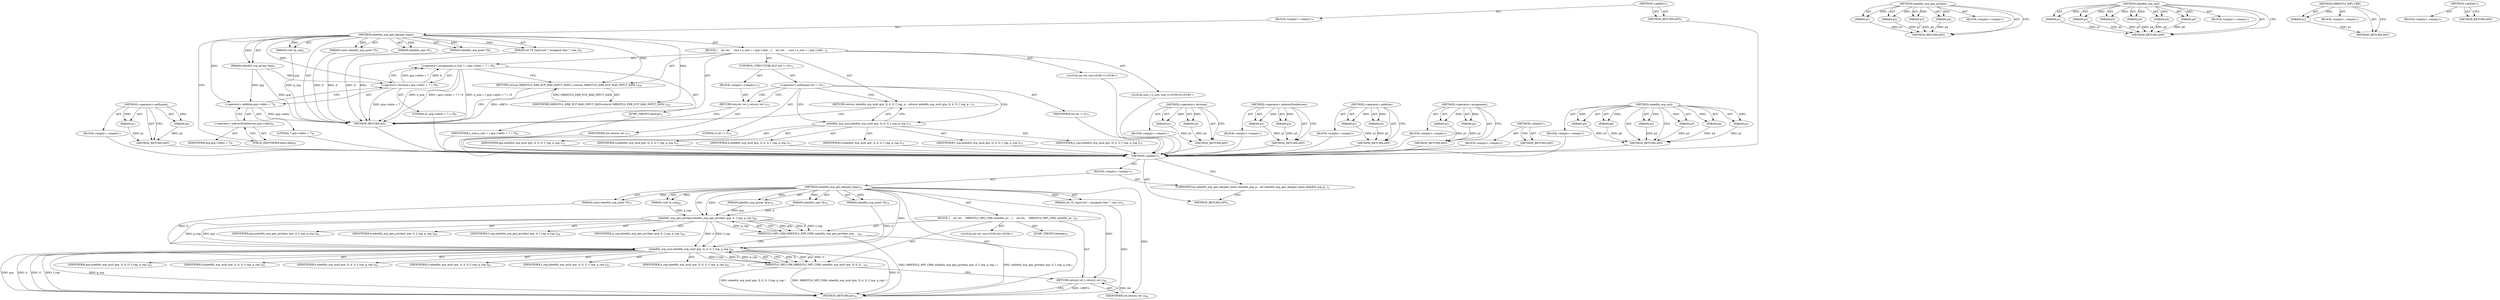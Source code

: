 digraph "&lt;global&gt;" {
vulnerable_92 [label=<(METHOD,&lt;operator&gt;.notEquals)>];
vulnerable_93 [label=<(PARAM,p1)>];
vulnerable_94 [label=<(PARAM,p2)>];
vulnerable_95 [label=<(BLOCK,&lt;empty&gt;,&lt;empty&gt;)>];
vulnerable_96 [label=<(METHOD_RETURN,ANY)>];
vulnerable_6 [label=<(METHOD,&lt;global&gt;)<SUB>1</SUB>>];
vulnerable_7 [label=<(BLOCK,&lt;empty&gt;,&lt;empty&gt;)<SUB>1</SUB>>];
vulnerable_8 [label=<(METHOD,mbedtls_ecp_gen_keypair_base)<SUB>1</SUB>>];
vulnerable_9 [label=<(PARAM,mbedtls_ecp_group *grp)<SUB>1</SUB>>];
vulnerable_10 [label=<(PARAM,const mbedtls_ecp_point *G)<SUB>2</SUB>>];
vulnerable_11 [label=<(PARAM,mbedtls_mpi *d)<SUB>3</SUB>>];
vulnerable_12 [label=<(PARAM,mbedtls_ecp_point *Q)<SUB>3</SUB>>];
vulnerable_13 [label=<(PARAM,int (*f_rng)(void *, unsigned char *, size_t))<SUB>4</SUB>>];
vulnerable_14 [label=<(PARAM,void *p_rng)<SUB>5</SUB>>];
vulnerable_15 [label=<(BLOCK,{
    int ret;
     size_t n_size = ( grp-&gt;nbit...,{
    int ret;
     size_t n_size = ( grp-&gt;nbit...)<SUB>6</SUB>>];
vulnerable_16 [label="<(LOCAL,int ret: int)<SUB>7</SUB>>"];
vulnerable_17 [label="<(LOCAL,size_t n_size: size_t)<SUB>8</SUB>>"];
vulnerable_18 [label=<(&lt;operator&gt;.assignment,n_size = ( grp-&gt;nbits + 7 ) / 8)<SUB>8</SUB>>];
vulnerable_19 [label=<(IDENTIFIER,n_size,n_size = ( grp-&gt;nbits + 7 ) / 8)<SUB>8</SUB>>];
vulnerable_20 [label=<(&lt;operator&gt;.division,( grp-&gt;nbits + 7 ) / 8)<SUB>8</SUB>>];
vulnerable_21 [label=<(&lt;operator&gt;.addition,grp-&gt;nbits + 7)<SUB>8</SUB>>];
vulnerable_22 [label=<(&lt;operator&gt;.indirectFieldAccess,grp-&gt;nbits)<SUB>8</SUB>>];
vulnerable_23 [label=<(IDENTIFIER,grp,grp-&gt;nbits + 7)<SUB>8</SUB>>];
vulnerable_24 [label=<(FIELD_IDENTIFIER,nbits,nbits)<SUB>8</SUB>>];
vulnerable_25 [label=<(LITERAL,7,grp-&gt;nbits + 7)<SUB>8</SUB>>];
vulnerable_26 [label=<(LITERAL,8,( grp-&gt;nbits + 7 ) / 8)<SUB>8</SUB>>];
vulnerable_27 [label=<(RETURN,return( MBEDTLS_ERR_ECP_BAD_INPUT_DATA );,return( MBEDTLS_ERR_ECP_BAD_INPUT_DATA );)<SUB>69</SUB>>];
vulnerable_28 [label=<(IDENTIFIER,MBEDTLS_ERR_ECP_BAD_INPUT_DATA,return( MBEDTLS_ERR_ECP_BAD_INPUT_DATA );)<SUB>69</SUB>>];
vulnerable_29 [label=<(JUMP_TARGET,cleanup)<SUB>71</SUB>>];
vulnerable_30 [label=<(CONTROL_STRUCTURE,IF,if (ret != 0))<SUB>72</SUB>>];
vulnerable_31 [label=<(&lt;operator&gt;.notEquals,ret != 0)<SUB>72</SUB>>];
vulnerable_32 [label=<(IDENTIFIER,ret,ret != 0)<SUB>72</SUB>>];
vulnerable_33 [label=<(LITERAL,0,ret != 0)<SUB>72</SUB>>];
vulnerable_34 [label=<(BLOCK,&lt;empty&gt;,&lt;empty&gt;)<SUB>73</SUB>>];
vulnerable_35 [label=<(RETURN,return( ret );,return( ret );)<SUB>73</SUB>>];
vulnerable_36 [label=<(IDENTIFIER,ret,return( ret );)<SUB>73</SUB>>];
vulnerable_37 [label=<(RETURN,return( mbedtls_ecp_mul( grp, Q, d, G, f_rng, p...,return( mbedtls_ecp_mul( grp, Q, d, G, f_rng, p...)<SUB>75</SUB>>];
vulnerable_38 [label=<(mbedtls_ecp_mul,mbedtls_ecp_mul( grp, Q, d, G, f_rng, p_rng ))<SUB>75</SUB>>];
vulnerable_39 [label=<(IDENTIFIER,grp,mbedtls_ecp_mul( grp, Q, d, G, f_rng, p_rng ))<SUB>75</SUB>>];
vulnerable_40 [label=<(IDENTIFIER,Q,mbedtls_ecp_mul( grp, Q, d, G, f_rng, p_rng ))<SUB>75</SUB>>];
vulnerable_41 [label=<(IDENTIFIER,d,mbedtls_ecp_mul( grp, Q, d, G, f_rng, p_rng ))<SUB>75</SUB>>];
vulnerable_42 [label=<(IDENTIFIER,G,mbedtls_ecp_mul( grp, Q, d, G, f_rng, p_rng ))<SUB>75</SUB>>];
vulnerable_43 [label=<(IDENTIFIER,f_rng,mbedtls_ecp_mul( grp, Q, d, G, f_rng, p_rng ))<SUB>75</SUB>>];
vulnerable_44 [label=<(IDENTIFIER,p_rng,mbedtls_ecp_mul( grp, Q, d, G, f_rng, p_rng ))<SUB>75</SUB>>];
vulnerable_45 [label=<(METHOD_RETURN,int)<SUB>1</SUB>>];
vulnerable_47 [label=<(METHOD_RETURN,ANY)<SUB>1</SUB>>];
vulnerable_77 [label=<(METHOD,&lt;operator&gt;.division)>];
vulnerable_78 [label=<(PARAM,p1)>];
vulnerable_79 [label=<(PARAM,p2)>];
vulnerable_80 [label=<(BLOCK,&lt;empty&gt;,&lt;empty&gt;)>];
vulnerable_81 [label=<(METHOD_RETURN,ANY)>];
vulnerable_87 [label=<(METHOD,&lt;operator&gt;.indirectFieldAccess)>];
vulnerable_88 [label=<(PARAM,p1)>];
vulnerable_89 [label=<(PARAM,p2)>];
vulnerable_90 [label=<(BLOCK,&lt;empty&gt;,&lt;empty&gt;)>];
vulnerable_91 [label=<(METHOD_RETURN,ANY)>];
vulnerable_82 [label=<(METHOD,&lt;operator&gt;.addition)>];
vulnerable_83 [label=<(PARAM,p1)>];
vulnerable_84 [label=<(PARAM,p2)>];
vulnerable_85 [label=<(BLOCK,&lt;empty&gt;,&lt;empty&gt;)>];
vulnerable_86 [label=<(METHOD_RETURN,ANY)>];
vulnerable_72 [label=<(METHOD,&lt;operator&gt;.assignment)>];
vulnerable_73 [label=<(PARAM,p1)>];
vulnerable_74 [label=<(PARAM,p2)>];
vulnerable_75 [label=<(BLOCK,&lt;empty&gt;,&lt;empty&gt;)>];
vulnerable_76 [label=<(METHOD_RETURN,ANY)>];
vulnerable_66 [label=<(METHOD,&lt;global&gt;)<SUB>1</SUB>>];
vulnerable_67 [label=<(BLOCK,&lt;empty&gt;,&lt;empty&gt;)>];
vulnerable_68 [label=<(METHOD_RETURN,ANY)>];
vulnerable_97 [label=<(METHOD,mbedtls_ecp_mul)>];
vulnerable_98 [label=<(PARAM,p1)>];
vulnerable_99 [label=<(PARAM,p2)>];
vulnerable_100 [label=<(PARAM,p3)>];
vulnerable_101 [label=<(PARAM,p4)>];
vulnerable_102 [label=<(PARAM,p5)>];
vulnerable_103 [label=<(PARAM,p6)>];
vulnerable_104 [label=<(BLOCK,&lt;empty&gt;,&lt;empty&gt;)>];
vulnerable_105 [label=<(METHOD_RETURN,ANY)>];
fixed_6 [label=<(METHOD,&lt;global&gt;)<SUB>1</SUB>>];
fixed_7 [label=<(BLOCK,&lt;empty&gt;,&lt;empty&gt;)<SUB>1</SUB>>];
fixed_8 [label=<(UNKNOWN,int mbedtls_ecp_gen_keypair_base( mbedtls_ecp_g...,int mbedtls_ecp_gen_keypair_base( mbedtls_ecp_g...)<SUB>1</SUB>>];
fixed_9 [label=<(METHOD,mbedtls_ecp_gen_keypair_base)<SUB>76</SUB>>];
fixed_10 [label=<(PARAM,mbedtls_ecp_group *grp)<SUB>76</SUB>>];
fixed_11 [label=<(PARAM,const mbedtls_ecp_point *G)<SUB>77</SUB>>];
fixed_12 [label=<(PARAM,mbedtls_mpi *d)<SUB>78</SUB>>];
fixed_13 [label=<(PARAM,mbedtls_ecp_point *Q)<SUB>78</SUB>>];
fixed_14 [label=<(PARAM,int (*f_rng)(void *, unsigned char *, size_t))<SUB>79</SUB>>];
fixed_15 [label=<(PARAM,void *p_rng)<SUB>80</SUB>>];
fixed_16 [label=<(BLOCK,{
    int ret;

    MBEDTLS_MPI_CHK( mbedtls_ec...,{
    int ret;

    MBEDTLS_MPI_CHK( mbedtls_ec...)<SUB>81</SUB>>];
fixed_17 [label="<(LOCAL,int ret: int)<SUB>82</SUB>>"];
fixed_18 [label=<(MBEDTLS_MPI_CHK,MBEDTLS_MPI_CHK( mbedtls_ecp_gen_privkey( grp, ...)<SUB>84</SUB>>];
fixed_19 [label=<(mbedtls_ecp_gen_privkey,mbedtls_ecp_gen_privkey( grp, d, f_rng, p_rng ))<SUB>84</SUB>>];
fixed_20 [label=<(IDENTIFIER,grp,mbedtls_ecp_gen_privkey( grp, d, f_rng, p_rng ))<SUB>84</SUB>>];
fixed_21 [label=<(IDENTIFIER,d,mbedtls_ecp_gen_privkey( grp, d, f_rng, p_rng ))<SUB>84</SUB>>];
fixed_22 [label=<(IDENTIFIER,f_rng,mbedtls_ecp_gen_privkey( grp, d, f_rng, p_rng ))<SUB>84</SUB>>];
fixed_23 [label=<(IDENTIFIER,p_rng,mbedtls_ecp_gen_privkey( grp, d, f_rng, p_rng ))<SUB>84</SUB>>];
fixed_24 [label=<(MBEDTLS_MPI_CHK,MBEDTLS_MPI_CHK( mbedtls_ecp_mul( grp, Q, d, G,...)<SUB>85</SUB>>];
fixed_25 [label=<(mbedtls_ecp_mul,mbedtls_ecp_mul( grp, Q, d, G, f_rng, p_rng ))<SUB>85</SUB>>];
fixed_26 [label=<(IDENTIFIER,grp,mbedtls_ecp_mul( grp, Q, d, G, f_rng, p_rng ))<SUB>85</SUB>>];
fixed_27 [label=<(IDENTIFIER,Q,mbedtls_ecp_mul( grp, Q, d, G, f_rng, p_rng ))<SUB>85</SUB>>];
fixed_28 [label=<(IDENTIFIER,d,mbedtls_ecp_mul( grp, Q, d, G, f_rng, p_rng ))<SUB>85</SUB>>];
fixed_29 [label=<(IDENTIFIER,G,mbedtls_ecp_mul( grp, Q, d, G, f_rng, p_rng ))<SUB>85</SUB>>];
fixed_30 [label=<(IDENTIFIER,f_rng,mbedtls_ecp_mul( grp, Q, d, G, f_rng, p_rng ))<SUB>85</SUB>>];
fixed_31 [label=<(IDENTIFIER,p_rng,mbedtls_ecp_mul( grp, Q, d, G, f_rng, p_rng ))<SUB>85</SUB>>];
fixed_32 [label=<(JUMP_TARGET,cleanup)<SUB>87</SUB>>];
fixed_33 [label=<(RETURN,return( ret );,return( ret );)<SUB>88</SUB>>];
fixed_34 [label=<(IDENTIFIER,ret,return( ret );)<SUB>88</SUB>>];
fixed_35 [label=<(METHOD_RETURN,int)<SUB>76</SUB>>];
fixed_37 [label=<(METHOD_RETURN,ANY)<SUB>1</SUB>>];
fixed_64 [label=<(METHOD,mbedtls_ecp_gen_privkey)>];
fixed_65 [label=<(PARAM,p1)>];
fixed_66 [label=<(PARAM,p2)>];
fixed_67 [label=<(PARAM,p3)>];
fixed_68 [label=<(PARAM,p4)>];
fixed_69 [label=<(BLOCK,&lt;empty&gt;,&lt;empty&gt;)>];
fixed_70 [label=<(METHOD_RETURN,ANY)>];
fixed_71 [label=<(METHOD,mbedtls_ecp_mul)>];
fixed_72 [label=<(PARAM,p1)>];
fixed_73 [label=<(PARAM,p2)>];
fixed_74 [label=<(PARAM,p3)>];
fixed_75 [label=<(PARAM,p4)>];
fixed_76 [label=<(PARAM,p5)>];
fixed_77 [label=<(PARAM,p6)>];
fixed_78 [label=<(BLOCK,&lt;empty&gt;,&lt;empty&gt;)>];
fixed_79 [label=<(METHOD_RETURN,ANY)>];
fixed_60 [label=<(METHOD,MBEDTLS_MPI_CHK)>];
fixed_61 [label=<(PARAM,p1)>];
fixed_62 [label=<(BLOCK,&lt;empty&gt;,&lt;empty&gt;)>];
fixed_63 [label=<(METHOD_RETURN,ANY)>];
fixed_54 [label=<(METHOD,&lt;global&gt;)<SUB>1</SUB>>];
fixed_55 [label=<(BLOCK,&lt;empty&gt;,&lt;empty&gt;)>];
fixed_56 [label=<(METHOD_RETURN,ANY)>];
vulnerable_92 -> vulnerable_93  [key=0, label="AST: "];
vulnerable_92 -> vulnerable_93  [key=1, label="DDG: "];
vulnerable_92 -> vulnerable_95  [key=0, label="AST: "];
vulnerable_92 -> vulnerable_94  [key=0, label="AST: "];
vulnerable_92 -> vulnerable_94  [key=1, label="DDG: "];
vulnerable_92 -> vulnerable_96  [key=0, label="AST: "];
vulnerable_92 -> vulnerable_96  [key=1, label="CFG: "];
vulnerable_93 -> vulnerable_96  [key=0, label="DDG: p1"];
vulnerable_94 -> vulnerable_96  [key=0, label="DDG: p2"];
vulnerable_95 -> fixed_6  [key=0];
vulnerable_96 -> fixed_6  [key=0];
vulnerable_6 -> vulnerable_7  [key=0, label="AST: "];
vulnerable_6 -> vulnerable_47  [key=0, label="AST: "];
vulnerable_6 -> vulnerable_47  [key=1, label="CFG: "];
vulnerable_7 -> vulnerable_8  [key=0, label="AST: "];
vulnerable_8 -> vulnerable_9  [key=0, label="AST: "];
vulnerable_8 -> vulnerable_9  [key=1, label="DDG: "];
vulnerable_8 -> vulnerable_10  [key=0, label="AST: "];
vulnerable_8 -> vulnerable_10  [key=1, label="DDG: "];
vulnerable_8 -> vulnerable_11  [key=0, label="AST: "];
vulnerable_8 -> vulnerable_11  [key=1, label="DDG: "];
vulnerable_8 -> vulnerable_12  [key=0, label="AST: "];
vulnerable_8 -> vulnerable_12  [key=1, label="DDG: "];
vulnerable_8 -> vulnerable_13  [key=0, label="AST: "];
vulnerable_8 -> vulnerable_13  [key=1, label="DDG: "];
vulnerable_8 -> vulnerable_14  [key=0, label="AST: "];
vulnerable_8 -> vulnerable_14  [key=1, label="DDG: "];
vulnerable_8 -> vulnerable_15  [key=0, label="AST: "];
vulnerable_8 -> vulnerable_45  [key=0, label="AST: "];
vulnerable_8 -> vulnerable_24  [key=0, label="CFG: "];
vulnerable_8 -> vulnerable_27  [key=0, label="DDG: "];
vulnerable_8 -> vulnerable_28  [key=0, label="DDG: "];
vulnerable_8 -> vulnerable_20  [key=0, label="DDG: "];
vulnerable_8 -> vulnerable_21  [key=0, label="DDG: "];
vulnerable_9 -> vulnerable_45  [key=0, label="DDG: grp"];
vulnerable_9 -> vulnerable_20  [key=0, label="DDG: grp"];
vulnerable_9 -> vulnerable_21  [key=0, label="DDG: grp"];
vulnerable_10 -> vulnerable_45  [key=0, label="DDG: G"];
vulnerable_11 -> vulnerable_45  [key=0, label="DDG: d"];
vulnerable_12 -> vulnerable_45  [key=0, label="DDG: Q"];
vulnerable_13 -> vulnerable_45  [key=0, label="DDG: "];
vulnerable_14 -> vulnerable_45  [key=0, label="DDG: p_rng"];
vulnerable_15 -> vulnerable_16  [key=0, label="AST: "];
vulnerable_15 -> vulnerable_17  [key=0, label="AST: "];
vulnerable_15 -> vulnerable_18  [key=0, label="AST: "];
vulnerable_15 -> vulnerable_27  [key=0, label="AST: "];
vulnerable_15 -> vulnerable_29  [key=0, label="AST: "];
vulnerable_15 -> vulnerable_30  [key=0, label="AST: "];
vulnerable_15 -> vulnerable_37  [key=0, label="AST: "];
vulnerable_16 -> fixed_6  [key=0];
vulnerable_17 -> fixed_6  [key=0];
vulnerable_18 -> vulnerable_19  [key=0, label="AST: "];
vulnerable_18 -> vulnerable_20  [key=0, label="AST: "];
vulnerable_18 -> vulnerable_27  [key=0, label="CFG: "];
vulnerable_18 -> vulnerable_45  [key=0, label="DDG: n_size"];
vulnerable_18 -> vulnerable_45  [key=1, label="DDG: ( grp-&gt;nbits + 7 ) / 8"];
vulnerable_18 -> vulnerable_45  [key=2, label="DDG: n_size = ( grp-&gt;nbits + 7 ) / 8"];
vulnerable_19 -> fixed_6  [key=0];
vulnerable_20 -> vulnerable_21  [key=0, label="AST: "];
vulnerable_20 -> vulnerable_26  [key=0, label="AST: "];
vulnerable_20 -> vulnerable_18  [key=0, label="CFG: "];
vulnerable_20 -> vulnerable_18  [key=1, label="DDG: grp-&gt;nbits + 7"];
vulnerable_20 -> vulnerable_18  [key=2, label="DDG: 8"];
vulnerable_20 -> vulnerable_45  [key=0, label="DDG: grp-&gt;nbits + 7"];
vulnerable_21 -> vulnerable_22  [key=0, label="AST: "];
vulnerable_21 -> vulnerable_25  [key=0, label="AST: "];
vulnerable_21 -> vulnerable_20  [key=0, label="CFG: "];
vulnerable_21 -> vulnerable_45  [key=0, label="DDG: grp-&gt;nbits"];
vulnerable_22 -> vulnerable_23  [key=0, label="AST: "];
vulnerable_22 -> vulnerable_24  [key=0, label="AST: "];
vulnerable_22 -> vulnerable_21  [key=0, label="CFG: "];
vulnerable_23 -> fixed_6  [key=0];
vulnerable_24 -> vulnerable_22  [key=0, label="CFG: "];
vulnerable_25 -> fixed_6  [key=0];
vulnerable_26 -> fixed_6  [key=0];
vulnerable_27 -> vulnerable_28  [key=0, label="AST: "];
vulnerable_27 -> vulnerable_45  [key=0, label="CFG: "];
vulnerable_27 -> vulnerable_45  [key=1, label="DDG: &lt;RET&gt;"];
vulnerable_28 -> vulnerable_27  [key=0, label="DDG: MBEDTLS_ERR_ECP_BAD_INPUT_DATA"];
vulnerable_29 -> fixed_6  [key=0];
vulnerable_30 -> vulnerable_31  [key=0, label="AST: "];
vulnerable_30 -> vulnerable_34  [key=0, label="AST: "];
vulnerable_31 -> vulnerable_32  [key=0, label="AST: "];
vulnerable_31 -> vulnerable_33  [key=0, label="AST: "];
vulnerable_31 -> vulnerable_35  [key=0, label="CFG: "];
vulnerable_31 -> vulnerable_35  [key=1, label="CDG: "];
vulnerable_31 -> vulnerable_38  [key=0, label="CFG: "];
vulnerable_31 -> vulnerable_38  [key=1, label="CDG: "];
vulnerable_31 -> vulnerable_37  [key=0, label="CDG: "];
vulnerable_32 -> fixed_6  [key=0];
vulnerable_33 -> fixed_6  [key=0];
vulnerable_34 -> vulnerable_35  [key=0, label="AST: "];
vulnerable_35 -> vulnerable_36  [key=0, label="AST: "];
vulnerable_35 -> vulnerable_45  [key=0, label="CFG: "];
vulnerable_36 -> fixed_6  [key=0];
vulnerable_37 -> vulnerable_38  [key=0, label="AST: "];
vulnerable_37 -> vulnerable_45  [key=0, label="CFG: "];
vulnerable_38 -> vulnerable_39  [key=0, label="AST: "];
vulnerable_38 -> vulnerable_40  [key=0, label="AST: "];
vulnerable_38 -> vulnerable_41  [key=0, label="AST: "];
vulnerable_38 -> vulnerable_42  [key=0, label="AST: "];
vulnerable_38 -> vulnerable_43  [key=0, label="AST: "];
vulnerable_38 -> vulnerable_44  [key=0, label="AST: "];
vulnerable_38 -> vulnerable_37  [key=0, label="CFG: "];
vulnerable_39 -> fixed_6  [key=0];
vulnerable_40 -> fixed_6  [key=0];
vulnerable_41 -> fixed_6  [key=0];
vulnerable_42 -> fixed_6  [key=0];
vulnerable_43 -> fixed_6  [key=0];
vulnerable_44 -> fixed_6  [key=0];
vulnerable_45 -> fixed_6  [key=0];
vulnerable_47 -> fixed_6  [key=0];
vulnerable_77 -> vulnerable_78  [key=0, label="AST: "];
vulnerable_77 -> vulnerable_78  [key=1, label="DDG: "];
vulnerable_77 -> vulnerable_80  [key=0, label="AST: "];
vulnerable_77 -> vulnerable_79  [key=0, label="AST: "];
vulnerable_77 -> vulnerable_79  [key=1, label="DDG: "];
vulnerable_77 -> vulnerable_81  [key=0, label="AST: "];
vulnerable_77 -> vulnerable_81  [key=1, label="CFG: "];
vulnerable_78 -> vulnerable_81  [key=0, label="DDG: p1"];
vulnerable_79 -> vulnerable_81  [key=0, label="DDG: p2"];
vulnerable_80 -> fixed_6  [key=0];
vulnerable_81 -> fixed_6  [key=0];
vulnerable_87 -> vulnerable_88  [key=0, label="AST: "];
vulnerable_87 -> vulnerable_88  [key=1, label="DDG: "];
vulnerable_87 -> vulnerable_90  [key=0, label="AST: "];
vulnerable_87 -> vulnerable_89  [key=0, label="AST: "];
vulnerable_87 -> vulnerable_89  [key=1, label="DDG: "];
vulnerable_87 -> vulnerable_91  [key=0, label="AST: "];
vulnerable_87 -> vulnerable_91  [key=1, label="CFG: "];
vulnerable_88 -> vulnerable_91  [key=0, label="DDG: p1"];
vulnerable_89 -> vulnerable_91  [key=0, label="DDG: p2"];
vulnerable_90 -> fixed_6  [key=0];
vulnerable_91 -> fixed_6  [key=0];
vulnerable_82 -> vulnerable_83  [key=0, label="AST: "];
vulnerable_82 -> vulnerable_83  [key=1, label="DDG: "];
vulnerable_82 -> vulnerable_85  [key=0, label="AST: "];
vulnerable_82 -> vulnerable_84  [key=0, label="AST: "];
vulnerable_82 -> vulnerable_84  [key=1, label="DDG: "];
vulnerable_82 -> vulnerable_86  [key=0, label="AST: "];
vulnerable_82 -> vulnerable_86  [key=1, label="CFG: "];
vulnerable_83 -> vulnerable_86  [key=0, label="DDG: p1"];
vulnerable_84 -> vulnerable_86  [key=0, label="DDG: p2"];
vulnerable_85 -> fixed_6  [key=0];
vulnerable_86 -> fixed_6  [key=0];
vulnerable_72 -> vulnerable_73  [key=0, label="AST: "];
vulnerable_72 -> vulnerable_73  [key=1, label="DDG: "];
vulnerable_72 -> vulnerable_75  [key=0, label="AST: "];
vulnerable_72 -> vulnerable_74  [key=0, label="AST: "];
vulnerable_72 -> vulnerable_74  [key=1, label="DDG: "];
vulnerable_72 -> vulnerable_76  [key=0, label="AST: "];
vulnerable_72 -> vulnerable_76  [key=1, label="CFG: "];
vulnerable_73 -> vulnerable_76  [key=0, label="DDG: p1"];
vulnerable_74 -> vulnerable_76  [key=0, label="DDG: p2"];
vulnerable_75 -> fixed_6  [key=0];
vulnerable_76 -> fixed_6  [key=0];
vulnerable_66 -> vulnerable_67  [key=0, label="AST: "];
vulnerable_66 -> vulnerable_68  [key=0, label="AST: "];
vulnerable_66 -> vulnerable_68  [key=1, label="CFG: "];
vulnerable_67 -> fixed_6  [key=0];
vulnerable_68 -> fixed_6  [key=0];
vulnerable_97 -> vulnerable_98  [key=0, label="AST: "];
vulnerable_97 -> vulnerable_98  [key=1, label="DDG: "];
vulnerable_97 -> vulnerable_104  [key=0, label="AST: "];
vulnerable_97 -> vulnerable_99  [key=0, label="AST: "];
vulnerable_97 -> vulnerable_99  [key=1, label="DDG: "];
vulnerable_97 -> vulnerable_105  [key=0, label="AST: "];
vulnerable_97 -> vulnerable_105  [key=1, label="CFG: "];
vulnerable_97 -> vulnerable_100  [key=0, label="AST: "];
vulnerable_97 -> vulnerable_100  [key=1, label="DDG: "];
vulnerable_97 -> vulnerable_101  [key=0, label="AST: "];
vulnerable_97 -> vulnerable_101  [key=1, label="DDG: "];
vulnerable_97 -> vulnerable_102  [key=0, label="AST: "];
vulnerable_97 -> vulnerable_102  [key=1, label="DDG: "];
vulnerable_97 -> vulnerable_103  [key=0, label="AST: "];
vulnerable_97 -> vulnerable_103  [key=1, label="DDG: "];
vulnerable_98 -> vulnerable_105  [key=0, label="DDG: p1"];
vulnerable_99 -> vulnerable_105  [key=0, label="DDG: p2"];
vulnerable_100 -> vulnerable_105  [key=0, label="DDG: p3"];
vulnerable_101 -> vulnerable_105  [key=0, label="DDG: p4"];
vulnerable_102 -> vulnerable_105  [key=0, label="DDG: p5"];
vulnerable_103 -> vulnerable_105  [key=0, label="DDG: p6"];
vulnerable_104 -> fixed_6  [key=0];
vulnerable_105 -> fixed_6  [key=0];
fixed_6 -> fixed_7  [key=0, label="AST: "];
fixed_6 -> fixed_37  [key=0, label="AST: "];
fixed_6 -> fixed_8  [key=0, label="CFG: "];
fixed_7 -> fixed_8  [key=0, label="AST: "];
fixed_7 -> fixed_9  [key=0, label="AST: "];
fixed_8 -> fixed_37  [key=0, label="CFG: "];
fixed_9 -> fixed_10  [key=0, label="AST: "];
fixed_9 -> fixed_10  [key=1, label="DDG: "];
fixed_9 -> fixed_11  [key=0, label="AST: "];
fixed_9 -> fixed_11  [key=1, label="DDG: "];
fixed_9 -> fixed_12  [key=0, label="AST: "];
fixed_9 -> fixed_12  [key=1, label="DDG: "];
fixed_9 -> fixed_13  [key=0, label="AST: "];
fixed_9 -> fixed_13  [key=1, label="DDG: "];
fixed_9 -> fixed_14  [key=0, label="AST: "];
fixed_9 -> fixed_14  [key=1, label="DDG: "];
fixed_9 -> fixed_15  [key=0, label="AST: "];
fixed_9 -> fixed_15  [key=1, label="DDG: "];
fixed_9 -> fixed_16  [key=0, label="AST: "];
fixed_9 -> fixed_35  [key=0, label="AST: "];
fixed_9 -> fixed_19  [key=0, label="CFG: "];
fixed_9 -> fixed_19  [key=1, label="DDG: "];
fixed_9 -> fixed_33  [key=0, label="DDG: "];
fixed_9 -> fixed_34  [key=0, label="DDG: "];
fixed_9 -> fixed_25  [key=0, label="DDG: "];
fixed_10 -> fixed_19  [key=0, label="DDG: grp"];
fixed_11 -> fixed_25  [key=0, label="DDG: G"];
fixed_12 -> fixed_19  [key=0, label="DDG: d"];
fixed_13 -> fixed_25  [key=0, label="DDG: Q"];
fixed_14 -> fixed_35  [key=0, label="DDG: "];
fixed_15 -> fixed_19  [key=0, label="DDG: p_rng"];
fixed_16 -> fixed_17  [key=0, label="AST: "];
fixed_16 -> fixed_18  [key=0, label="AST: "];
fixed_16 -> fixed_24  [key=0, label="AST: "];
fixed_16 -> fixed_32  [key=0, label="AST: "];
fixed_16 -> fixed_33  [key=0, label="AST: "];
fixed_18 -> fixed_19  [key=0, label="AST: "];
fixed_18 -> fixed_25  [key=0, label="CFG: "];
fixed_18 -> fixed_35  [key=0, label="DDG: mbedtls_ecp_gen_privkey( grp, d, f_rng, p_rng )"];
fixed_18 -> fixed_35  [key=1, label="DDG: MBEDTLS_MPI_CHK( mbedtls_ecp_gen_privkey( grp, d, f_rng, p_rng ) )"];
fixed_19 -> fixed_20  [key=0, label="AST: "];
fixed_19 -> fixed_21  [key=0, label="AST: "];
fixed_19 -> fixed_22  [key=0, label="AST: "];
fixed_19 -> fixed_23  [key=0, label="AST: "];
fixed_19 -> fixed_18  [key=0, label="CFG: "];
fixed_19 -> fixed_18  [key=1, label="DDG: grp"];
fixed_19 -> fixed_18  [key=2, label="DDG: d"];
fixed_19 -> fixed_18  [key=3, label="DDG: f_rng"];
fixed_19 -> fixed_18  [key=4, label="DDG: p_rng"];
fixed_19 -> fixed_25  [key=0, label="DDG: grp"];
fixed_19 -> fixed_25  [key=1, label="DDG: d"];
fixed_19 -> fixed_25  [key=2, label="DDG: f_rng"];
fixed_19 -> fixed_25  [key=3, label="DDG: p_rng"];
fixed_24 -> fixed_25  [key=0, label="AST: "];
fixed_24 -> fixed_33  [key=0, label="CFG: "];
fixed_24 -> fixed_35  [key=0, label="DDG: mbedtls_ecp_mul( grp, Q, d, G, f_rng, p_rng )"];
fixed_24 -> fixed_35  [key=1, label="DDG: MBEDTLS_MPI_CHK( mbedtls_ecp_mul( grp, Q, d, G, f_rng, p_rng ) )"];
fixed_25 -> fixed_26  [key=0, label="AST: "];
fixed_25 -> fixed_27  [key=0, label="AST: "];
fixed_25 -> fixed_28  [key=0, label="AST: "];
fixed_25 -> fixed_29  [key=0, label="AST: "];
fixed_25 -> fixed_30  [key=0, label="AST: "];
fixed_25 -> fixed_31  [key=0, label="AST: "];
fixed_25 -> fixed_24  [key=0, label="CFG: "];
fixed_25 -> fixed_24  [key=1, label="DDG: Q"];
fixed_25 -> fixed_24  [key=2, label="DDG: grp"];
fixed_25 -> fixed_24  [key=3, label="DDG: G"];
fixed_25 -> fixed_24  [key=4, label="DDG: f_rng"];
fixed_25 -> fixed_24  [key=5, label="DDG: d"];
fixed_25 -> fixed_24  [key=6, label="DDG: p_rng"];
fixed_25 -> fixed_35  [key=0, label="DDG: grp"];
fixed_25 -> fixed_35  [key=1, label="DDG: Q"];
fixed_25 -> fixed_35  [key=2, label="DDG: d"];
fixed_25 -> fixed_35  [key=3, label="DDG: G"];
fixed_25 -> fixed_35  [key=4, label="DDG: f_rng"];
fixed_25 -> fixed_35  [key=5, label="DDG: p_rng"];
fixed_33 -> fixed_34  [key=0, label="AST: "];
fixed_33 -> fixed_35  [key=0, label="CFG: "];
fixed_33 -> fixed_35  [key=1, label="DDG: &lt;RET&gt;"];
fixed_34 -> fixed_33  [key=0, label="DDG: ret"];
fixed_64 -> fixed_65  [key=0, label="AST: "];
fixed_64 -> fixed_65  [key=1, label="DDG: "];
fixed_64 -> fixed_69  [key=0, label="AST: "];
fixed_64 -> fixed_66  [key=0, label="AST: "];
fixed_64 -> fixed_66  [key=1, label="DDG: "];
fixed_64 -> fixed_70  [key=0, label="AST: "];
fixed_64 -> fixed_70  [key=1, label="CFG: "];
fixed_64 -> fixed_67  [key=0, label="AST: "];
fixed_64 -> fixed_67  [key=1, label="DDG: "];
fixed_64 -> fixed_68  [key=0, label="AST: "];
fixed_64 -> fixed_68  [key=1, label="DDG: "];
fixed_65 -> fixed_70  [key=0, label="DDG: p1"];
fixed_66 -> fixed_70  [key=0, label="DDG: p2"];
fixed_67 -> fixed_70  [key=0, label="DDG: p3"];
fixed_68 -> fixed_70  [key=0, label="DDG: p4"];
fixed_71 -> fixed_72  [key=0, label="AST: "];
fixed_71 -> fixed_72  [key=1, label="DDG: "];
fixed_71 -> fixed_78  [key=0, label="AST: "];
fixed_71 -> fixed_73  [key=0, label="AST: "];
fixed_71 -> fixed_73  [key=1, label="DDG: "];
fixed_71 -> fixed_79  [key=0, label="AST: "];
fixed_71 -> fixed_79  [key=1, label="CFG: "];
fixed_71 -> fixed_74  [key=0, label="AST: "];
fixed_71 -> fixed_74  [key=1, label="DDG: "];
fixed_71 -> fixed_75  [key=0, label="AST: "];
fixed_71 -> fixed_75  [key=1, label="DDG: "];
fixed_71 -> fixed_76  [key=0, label="AST: "];
fixed_71 -> fixed_76  [key=1, label="DDG: "];
fixed_71 -> fixed_77  [key=0, label="AST: "];
fixed_71 -> fixed_77  [key=1, label="DDG: "];
fixed_72 -> fixed_79  [key=0, label="DDG: p1"];
fixed_73 -> fixed_79  [key=0, label="DDG: p2"];
fixed_74 -> fixed_79  [key=0, label="DDG: p3"];
fixed_75 -> fixed_79  [key=0, label="DDG: p4"];
fixed_76 -> fixed_79  [key=0, label="DDG: p5"];
fixed_77 -> fixed_79  [key=0, label="DDG: p6"];
fixed_60 -> fixed_61  [key=0, label="AST: "];
fixed_60 -> fixed_61  [key=1, label="DDG: "];
fixed_60 -> fixed_62  [key=0, label="AST: "];
fixed_60 -> fixed_63  [key=0, label="AST: "];
fixed_60 -> fixed_63  [key=1, label="CFG: "];
fixed_61 -> fixed_63  [key=0, label="DDG: p1"];
fixed_54 -> fixed_55  [key=0, label="AST: "];
fixed_54 -> fixed_56  [key=0, label="AST: "];
fixed_54 -> fixed_56  [key=1, label="CFG: "];
}
